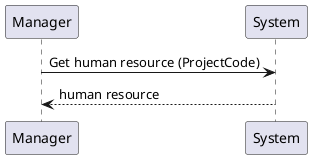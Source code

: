 @startuml

Manager -> System: Get human resource (ProjectCode)
Manager <-- System: human resource

@enduml